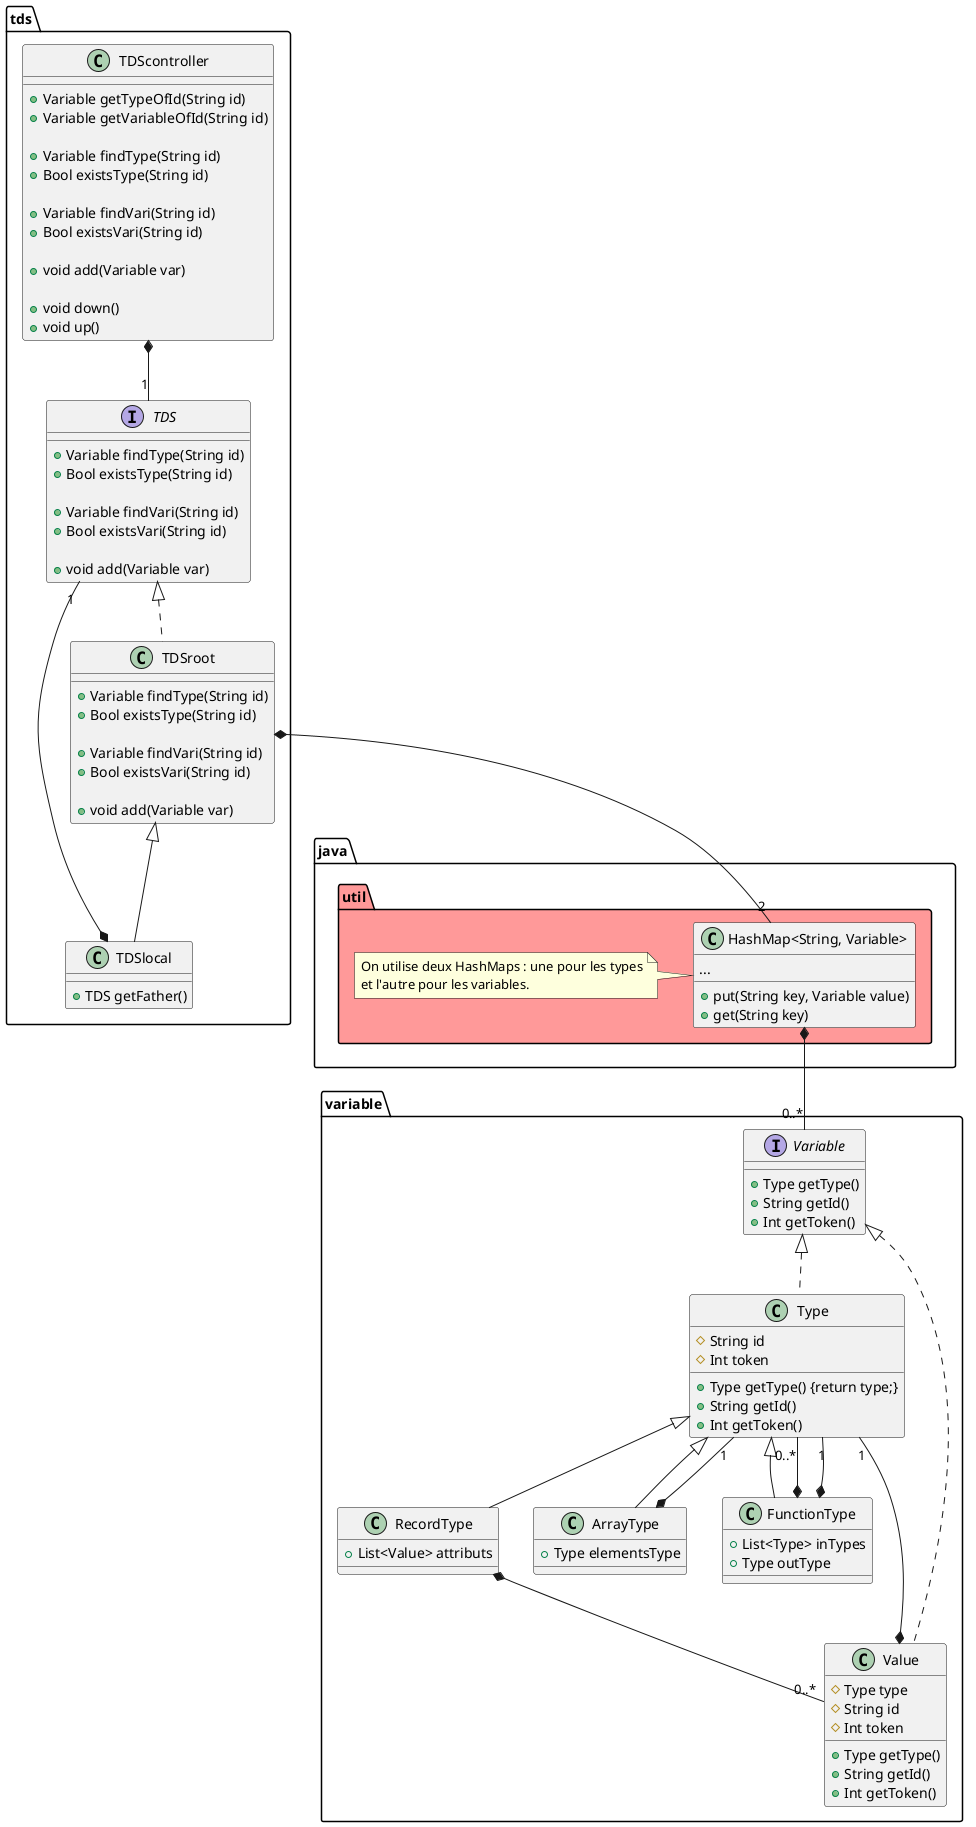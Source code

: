 @startuml

package tds {

  class TDScontroller {
    +Variable getTypeOfId(String id)
    +Variable getVariableOfId(String id)

    +Variable findType(String id)
    +Bool existsType(String id)

    +Variable findVari(String id)
    +Bool existsVari(String id)

    +void add(Variable var)

    +void down()
    +void up()
  }

  interface TDS {
    +Variable findType(String id)
    +Bool existsType(String id)

    +Variable findVari(String id)
    +Bool existsVari(String id)

    +void add(Variable var)
  }

  class TDSroot implements TDS {
    +Variable findType(String id)
    +Bool existsType(String id)

    +Variable findVari(String id)
    +Bool existsVari(String id)
    
    +void add(Variable var)
  }

  class TDSlocal extends TDSroot {
    +TDS getFather()
  }
}

package variable {

  Interface Variable {
    +Type getType()
    +String getId()
    +Int getToken()
  }

  class Type implements Variable {
    #String id
    #Int token

    +Type getType() {return type;}
    +String getId()
    +Int getToken()
  }

  class RecordType extends Type {
    +List<Value> attributs
  }

  class ArrayType extends Type {
    +Type elementsType
  }

  class FunctionType extends Type {
    +List<Type> inTypes
    +Type outType
  }

  class Value implements Variable {
    #Type type
    #String id
    #Int token

    +Type getType()
    +String getId()
    +Int getToken()
  }
}

package java.util #ff9999 {
  class "HashMap<String, Variable>"
  note left: On utilise deux HashMaps : une pour les types\net l'autre pour les variables.
  class "HashMap<String, Variable>" {
    ...
    +put(String key, Variable value)
    +get(String key)
  }
}

TDScontroller *--"1" TDS
TDSlocal *--"1" TDS
TDSroot *--"2" "HashMap<String, Variable>"
"HashMap<String, Variable>" *--"0..*" Variable
Value *--"1" Type
RecordType *--"0..*" Value
ArrayType *--"1" Type
FunctionType *--"0..*" Type
FunctionType *--"1" Type
@enduml